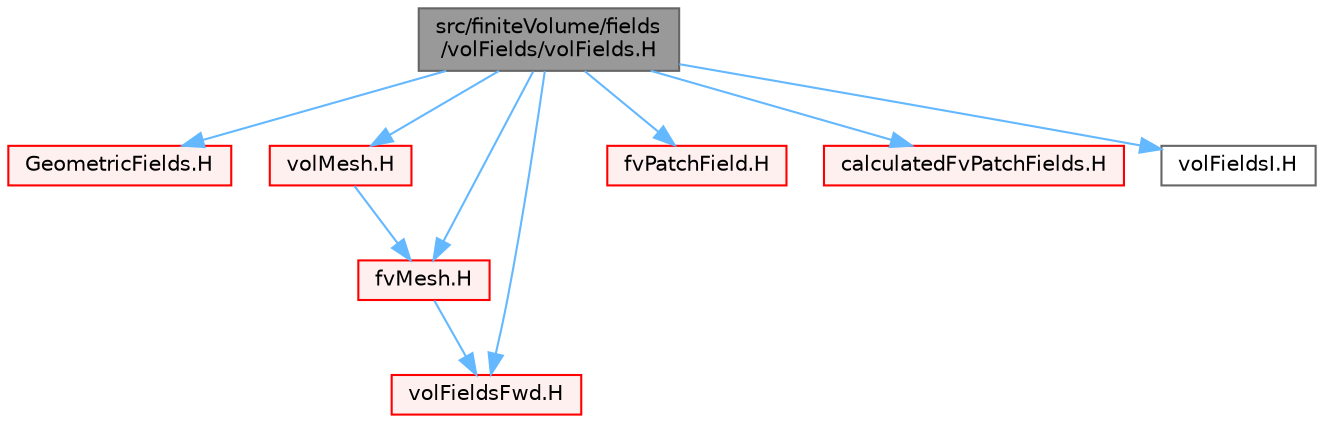 digraph "src/finiteVolume/fields/volFields/volFields.H"
{
 // LATEX_PDF_SIZE
  bgcolor="transparent";
  edge [fontname=Helvetica,fontsize=10,labelfontname=Helvetica,labelfontsize=10];
  node [fontname=Helvetica,fontsize=10,shape=box,height=0.2,width=0.4];
  Node1 [id="Node000001",label="src/finiteVolume/fields\l/volFields/volFields.H",height=0.2,width=0.4,color="gray40", fillcolor="grey60", style="filled", fontcolor="black",tooltip=" "];
  Node1 -> Node2 [id="edge1_Node000001_Node000002",color="steelblue1",style="solid",tooltip=" "];
  Node2 [id="Node000002",label="GeometricFields.H",height=0.2,width=0.4,color="red", fillcolor="#FFF0F0", style="filled",URL="$GeometricFields_8H.html",tooltip="The standard GeometricField types."];
  Node1 -> Node258 [id="edge2_Node000001_Node000258",color="steelblue1",style="solid",tooltip=" "];
  Node258 [id="Node000258",label="volMesh.H",height=0.2,width=0.4,color="red", fillcolor="#FFF0F0", style="filled",URL="$volMesh_8H.html",tooltip=" "];
  Node258 -> Node264 [id="edge3_Node000258_Node000264",color="steelblue1",style="solid",tooltip=" "];
  Node264 [id="Node000264",label="fvMesh.H",height=0.2,width=0.4,color="red", fillcolor="#FFF0F0", style="filled",URL="$fvMesh_8H.html",tooltip=" "];
  Node264 -> Node345 [id="edge4_Node000264_Node000345",color="steelblue1",style="solid",tooltip=" "];
  Node345 [id="Node000345",label="volFieldsFwd.H",height=0.2,width=0.4,color="red", fillcolor="#FFF0F0", style="filled",URL="$volFieldsFwd_8H.html",tooltip="Forwards and collection of common volume field types."];
  Node1 -> Node264 [id="edge5_Node000001_Node000264",color="steelblue1",style="solid",tooltip=" "];
  Node1 -> Node373 [id="edge6_Node000001_Node000373",color="steelblue1",style="solid",tooltip=" "];
  Node373 [id="Node000373",label="fvPatchField.H",height=0.2,width=0.4,color="red", fillcolor="#FFF0F0", style="filled",URL="$fvPatchField_8H.html",tooltip=" "];
  Node1 -> Node345 [id="edge7_Node000001_Node000345",color="steelblue1",style="solid",tooltip=" "];
  Node1 -> Node375 [id="edge8_Node000001_Node000375",color="steelblue1",style="solid",tooltip=" "];
  Node375 [id="Node000375",label="calculatedFvPatchFields.H",height=0.2,width=0.4,color="red", fillcolor="#FFF0F0", style="filled",URL="$calculatedFvPatchFields_8H.html",tooltip=" "];
  Node1 -> Node377 [id="edge9_Node000001_Node000377",color="steelblue1",style="solid",tooltip=" "];
  Node377 [id="Node000377",label="volFieldsI.H",height=0.2,width=0.4,color="grey40", fillcolor="white", style="filled",URL="$volFieldsI_8H.html",tooltip=" "];
}
